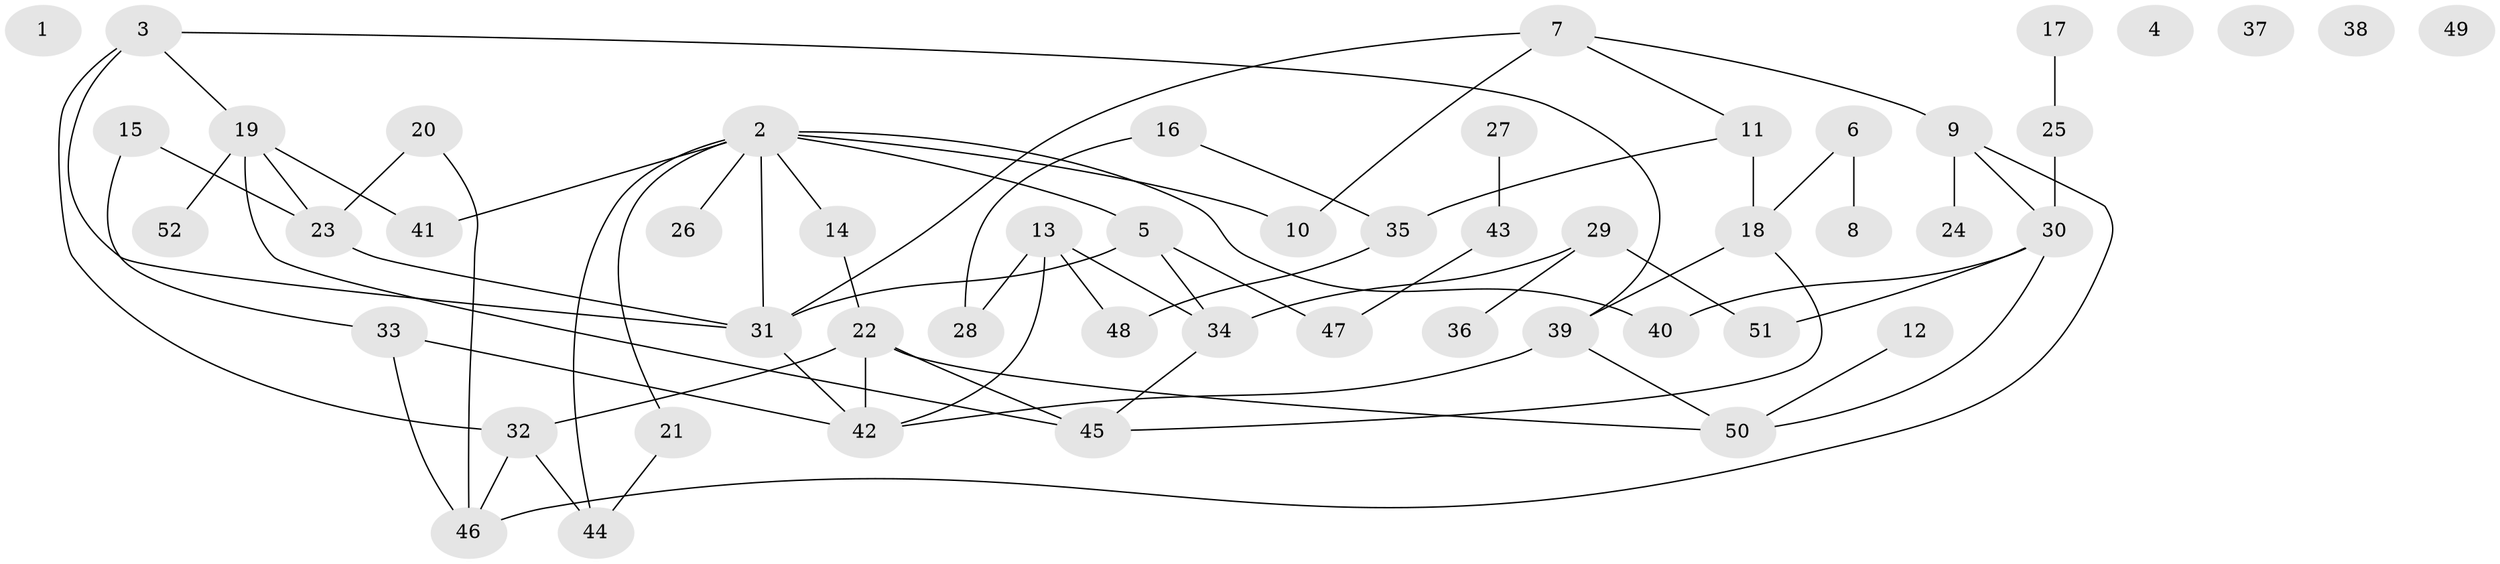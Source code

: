 // Generated by graph-tools (version 1.1) at 2025/40/03/09/25 04:40:23]
// undirected, 52 vertices, 70 edges
graph export_dot {
graph [start="1"]
  node [color=gray90,style=filled];
  1;
  2;
  3;
  4;
  5;
  6;
  7;
  8;
  9;
  10;
  11;
  12;
  13;
  14;
  15;
  16;
  17;
  18;
  19;
  20;
  21;
  22;
  23;
  24;
  25;
  26;
  27;
  28;
  29;
  30;
  31;
  32;
  33;
  34;
  35;
  36;
  37;
  38;
  39;
  40;
  41;
  42;
  43;
  44;
  45;
  46;
  47;
  48;
  49;
  50;
  51;
  52;
  2 -- 5;
  2 -- 10;
  2 -- 14;
  2 -- 21;
  2 -- 26;
  2 -- 31;
  2 -- 40;
  2 -- 41;
  2 -- 44;
  3 -- 19;
  3 -- 31;
  3 -- 32;
  3 -- 39;
  5 -- 31;
  5 -- 34;
  5 -- 47;
  6 -- 8;
  6 -- 18;
  7 -- 9;
  7 -- 10;
  7 -- 11;
  7 -- 31;
  9 -- 24;
  9 -- 30;
  9 -- 46;
  11 -- 18;
  11 -- 35;
  12 -- 50;
  13 -- 28;
  13 -- 34;
  13 -- 42;
  13 -- 48;
  14 -- 22;
  15 -- 23;
  15 -- 33;
  16 -- 28;
  16 -- 35;
  17 -- 25;
  18 -- 39;
  18 -- 45;
  19 -- 23;
  19 -- 41;
  19 -- 45;
  19 -- 52;
  20 -- 23;
  20 -- 46;
  21 -- 44;
  22 -- 32;
  22 -- 42;
  22 -- 45;
  22 -- 50;
  23 -- 31;
  25 -- 30;
  27 -- 43;
  29 -- 34;
  29 -- 36;
  29 -- 51;
  30 -- 40;
  30 -- 50;
  30 -- 51;
  31 -- 42;
  32 -- 44;
  32 -- 46;
  33 -- 42;
  33 -- 46;
  34 -- 45;
  35 -- 48;
  39 -- 42;
  39 -- 50;
  43 -- 47;
}
